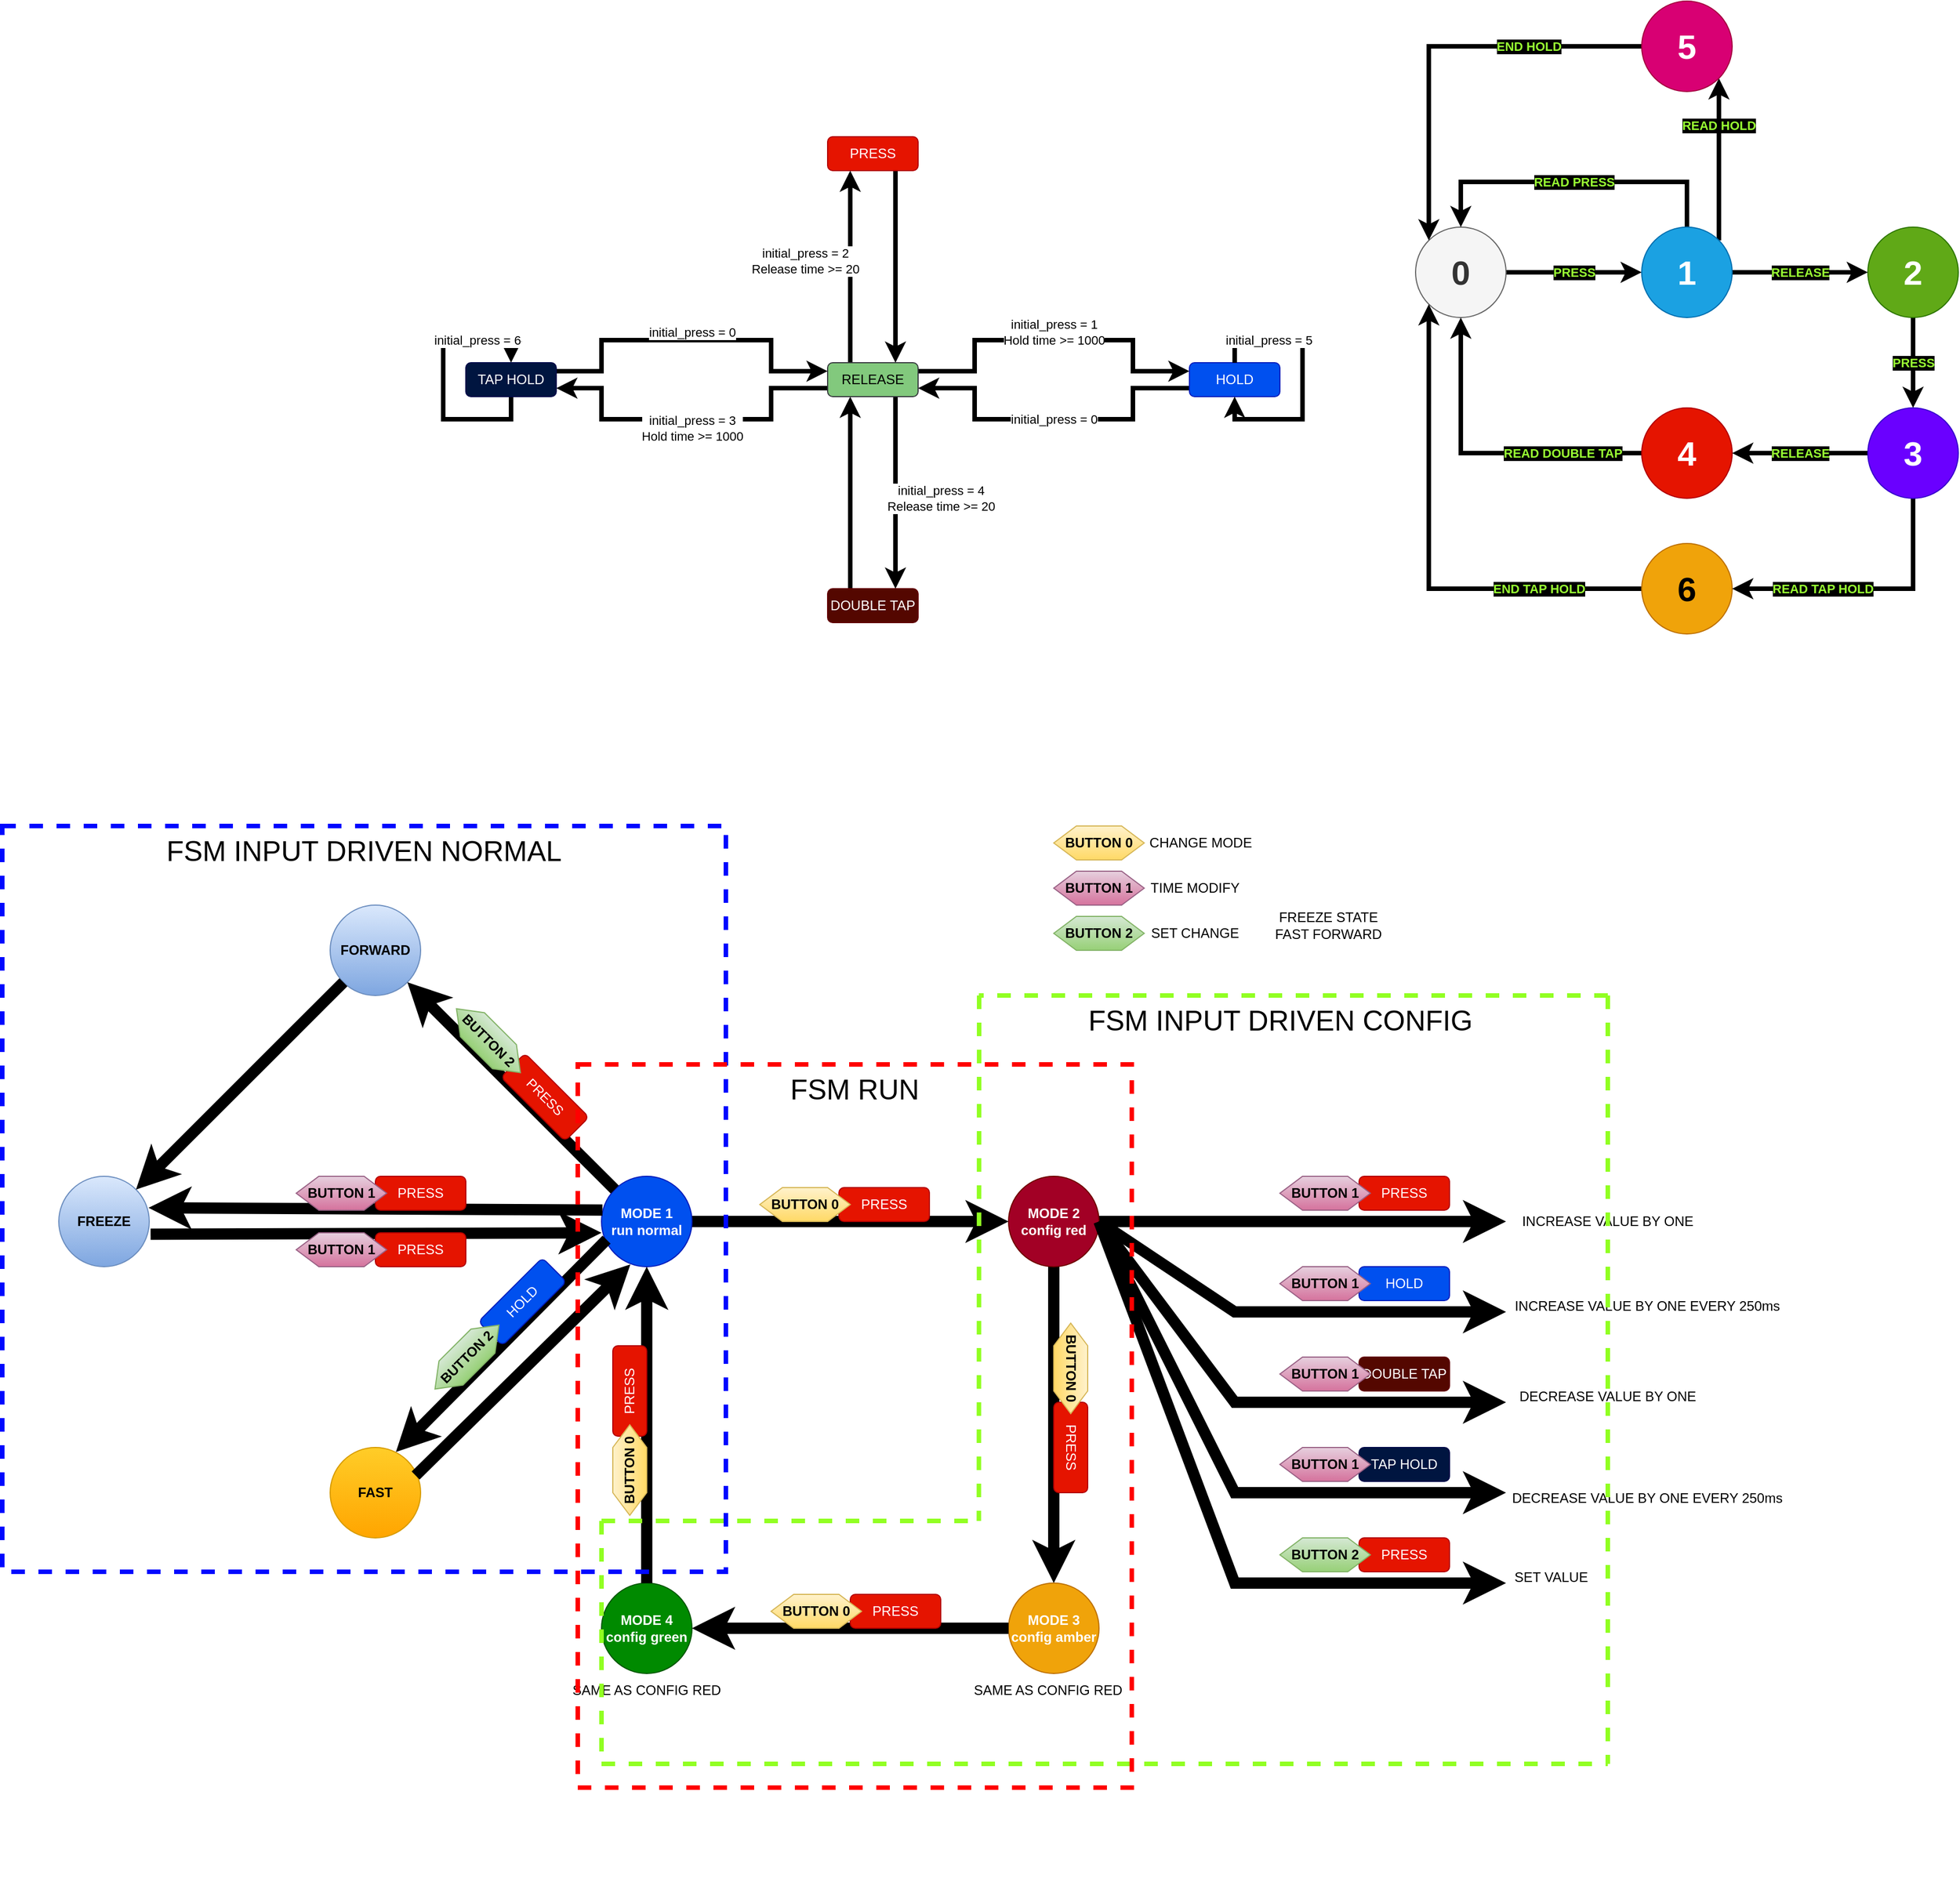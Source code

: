 <mxfile version="22.1.16" type="device">
  <diagram name="Page-1" id="m37m94A-EzTxYqfWUUvK">
    <mxGraphModel dx="2309" dy="2329" grid="0" gridSize="10" guides="1" tooltips="1" connect="1" arrows="1" fold="1" page="0" pageScale="1" pageWidth="1169" pageHeight="827" math="0" shadow="0">
      <root>
        <mxCell id="0" />
        <mxCell id="1" parent="0" />
        <mxCell id="bonLDz06ngzRZPAOUQ2i-6" style="edgeStyle=orthogonalEdgeStyle;rounded=0;orthogonalLoop=1;jettySize=auto;html=1;exitX=0.75;exitY=1;exitDx=0;exitDy=0;entryX=0.75;entryY=0;entryDx=0;entryDy=0;strokeWidth=4;movable=0;resizable=0;rotatable=0;deletable=0;editable=0;locked=1;connectable=0;" parent="1" source="vcycvhKvfrwhlNm0gL3J-2" target="vcycvhKvfrwhlNm0gL3J-10" edge="1">
          <mxGeometry relative="1" as="geometry" />
        </mxCell>
        <mxCell id="vcycvhKvfrwhlNm0gL3J-2" value="PRESS" style="rounded=1;whiteSpace=wrap;html=1;fillColor=#e51400;strokeColor=#B20000;fontColor=#ffffff;movable=0;resizable=0;rotatable=0;deletable=0;editable=0;locked=1;connectable=0;" parent="1" vertex="1">
          <mxGeometry x="559.99" y="-840" width="80" height="30" as="geometry" />
        </mxCell>
        <mxCell id="bonLDz06ngzRZPAOUQ2i-7" value="initial_press = 0" style="edgeStyle=orthogonalEdgeStyle;rounded=0;orthogonalLoop=1;jettySize=auto;html=1;exitX=0;exitY=0.75;exitDx=0;exitDy=0;entryX=1;entryY=0.75;entryDx=0;entryDy=0;strokeWidth=4;movable=0;resizable=0;rotatable=0;deletable=0;editable=0;locked=1;connectable=0;" parent="1" source="vcycvhKvfrwhlNm0gL3J-4" target="vcycvhKvfrwhlNm0gL3J-10" edge="1">
          <mxGeometry relative="1" as="geometry">
            <Array as="points">
              <mxPoint x="829.99" y="-617" />
              <mxPoint x="829.99" y="-590" />
              <mxPoint x="689.99" y="-590" />
              <mxPoint x="689.99" y="-617" />
            </Array>
          </mxGeometry>
        </mxCell>
        <mxCell id="vcycvhKvfrwhlNm0gL3J-4" value="HOLD" style="rounded=1;whiteSpace=wrap;html=1;fillColor=#0050ef;fontColor=#ffffff;strokeColor=#001DBC;movable=0;resizable=0;rotatable=0;deletable=0;editable=0;locked=1;connectable=0;" parent="1" vertex="1">
          <mxGeometry x="879.99" y="-640" width="80" height="30" as="geometry" />
        </mxCell>
        <mxCell id="bonLDz06ngzRZPAOUQ2i-10" style="edgeStyle=orthogonalEdgeStyle;rounded=0;orthogonalLoop=1;jettySize=auto;html=1;exitX=0.25;exitY=0;exitDx=0;exitDy=0;entryX=0.25;entryY=1;entryDx=0;entryDy=0;strokeWidth=4;movable=0;resizable=0;rotatable=0;deletable=0;editable=0;locked=1;connectable=0;" parent="1" source="vcycvhKvfrwhlNm0gL3J-5" target="vcycvhKvfrwhlNm0gL3J-10" edge="1">
          <mxGeometry relative="1" as="geometry" />
        </mxCell>
        <mxCell id="vcycvhKvfrwhlNm0gL3J-5" value="DOUBLE TAP" style="rounded=1;whiteSpace=wrap;html=1;fillColor=#540700;strokeColor=#610000;fontColor=#ffffff;movable=0;resizable=0;rotatable=0;deletable=0;editable=0;locked=1;connectable=0;" parent="1" vertex="1">
          <mxGeometry x="559.99" y="-440" width="80" height="30" as="geometry" />
        </mxCell>
        <mxCell id="vcycvhKvfrwhlNm0gL3J-31" style="edgeStyle=orthogonalEdgeStyle;rounded=0;orthogonalLoop=1;jettySize=auto;html=1;entryX=0;entryY=0.5;entryDx=0;entryDy=0;strokeWidth=10;movable=0;resizable=0;rotatable=0;deletable=0;editable=0;locked=1;connectable=0;" parent="1" source="vcycvhKvfrwhlNm0gL3J-6" target="vcycvhKvfrwhlNm0gL3J-7" edge="1">
          <mxGeometry relative="1" as="geometry" />
        </mxCell>
        <mxCell id="vcycvhKvfrwhlNm0gL3J-6" value="MODE 1&lt;br&gt;run normal" style="ellipse;whiteSpace=wrap;html=1;aspect=fixed;fillColor=#0050ef;fontColor=#ffffff;strokeColor=#001DBC;fontStyle=1;movable=0;resizable=0;rotatable=0;deletable=0;editable=0;locked=1;connectable=0;" parent="1" vertex="1">
          <mxGeometry x="360" y="80" width="80" height="80" as="geometry" />
        </mxCell>
        <mxCell id="vcycvhKvfrwhlNm0gL3J-32" style="edgeStyle=orthogonalEdgeStyle;rounded=0;orthogonalLoop=1;jettySize=auto;html=1;entryX=0.5;entryY=0;entryDx=0;entryDy=0;strokeWidth=10;movable=0;resizable=0;rotatable=0;deletable=0;editable=0;locked=1;connectable=0;" parent="1" source="vcycvhKvfrwhlNm0gL3J-7" target="vcycvhKvfrwhlNm0gL3J-8" edge="1">
          <mxGeometry relative="1" as="geometry" />
        </mxCell>
        <mxCell id="vcycvhKvfrwhlNm0gL3J-93" style="edgeStyle=orthogonalEdgeStyle;rounded=0;orthogonalLoop=1;jettySize=auto;html=1;strokeWidth=10;movable=0;resizable=0;rotatable=0;deletable=0;editable=0;locked=1;connectable=0;" parent="1" source="vcycvhKvfrwhlNm0gL3J-7" edge="1">
          <mxGeometry relative="1" as="geometry">
            <mxPoint x="1160" y="120" as="targetPoint" />
          </mxGeometry>
        </mxCell>
        <mxCell id="vcycvhKvfrwhlNm0gL3J-7" value="MODE 2&lt;br&gt;config red" style="ellipse;whiteSpace=wrap;html=1;aspect=fixed;fillColor=#a20025;fontColor=#ffffff;strokeColor=#6F0000;fontStyle=1;movable=0;resizable=0;rotatable=0;deletable=0;editable=0;locked=1;connectable=0;" parent="1" vertex="1">
          <mxGeometry x="720" y="80" width="80" height="80" as="geometry" />
        </mxCell>
        <mxCell id="vcycvhKvfrwhlNm0gL3J-8" value="MODE 3&lt;br&gt;config amber" style="ellipse;whiteSpace=wrap;html=1;aspect=fixed;fillColor=#f0a30a;fontColor=#FFFFFF;strokeColor=#BD7000;fontStyle=1;movable=0;resizable=0;rotatable=0;deletable=0;editable=0;locked=1;connectable=0;" parent="1" vertex="1">
          <mxGeometry x="720" y="440" width="80" height="80" as="geometry" />
        </mxCell>
        <mxCell id="vcycvhKvfrwhlNm0gL3J-9" value="MODE 4&lt;br&gt;config green" style="ellipse;whiteSpace=wrap;html=1;aspect=fixed;fillColor=#008a00;fontColor=#ffffff;strokeColor=#005700;fontStyle=1;movable=0;resizable=0;rotatable=0;deletable=0;editable=0;locked=1;connectable=0;" parent="1" vertex="1">
          <mxGeometry x="360" y="440" width="80" height="80" as="geometry" />
        </mxCell>
        <mxCell id="bonLDz06ngzRZPAOUQ2i-1" value="initial_press = 2&lt;br&gt;Release time &amp;gt;= 20" style="edgeStyle=orthogonalEdgeStyle;rounded=0;orthogonalLoop=1;jettySize=auto;html=1;entryX=0.25;entryY=1;entryDx=0;entryDy=0;exitX=0.25;exitY=0;exitDx=0;exitDy=0;strokeWidth=4;movable=0;resizable=0;rotatable=0;deletable=0;editable=0;locked=1;connectable=0;" parent="1" source="vcycvhKvfrwhlNm0gL3J-10" target="vcycvhKvfrwhlNm0gL3J-2" edge="1">
          <mxGeometry x="0.059" y="40" relative="1" as="geometry">
            <mxPoint as="offset" />
          </mxGeometry>
        </mxCell>
        <mxCell id="bonLDz06ngzRZPAOUQ2i-2" value="initial_press = 1&lt;br&gt;Hold time &amp;gt;= 1000" style="edgeStyle=orthogonalEdgeStyle;rounded=0;orthogonalLoop=1;jettySize=auto;html=1;entryX=0;entryY=0.25;entryDx=0;entryDy=0;exitX=1;exitY=0.25;exitDx=0;exitDy=0;strokeWidth=4;movable=0;resizable=0;rotatable=0;deletable=0;editable=0;locked=1;connectable=0;" parent="1" source="vcycvhKvfrwhlNm0gL3J-10" target="vcycvhKvfrwhlNm0gL3J-4" edge="1">
          <mxGeometry y="8" relative="1" as="geometry">
            <Array as="points">
              <mxPoint x="689.99" y="-633" />
              <mxPoint x="689.99" y="-660" />
              <mxPoint x="829.99" y="-660" />
              <mxPoint x="829.99" y="-633" />
            </Array>
            <mxPoint y="1" as="offset" />
          </mxGeometry>
        </mxCell>
        <mxCell id="bonLDz06ngzRZPAOUQ2i-3" value="initial_press = 4&lt;br&gt;Release time &amp;gt;= 20" style="edgeStyle=orthogonalEdgeStyle;rounded=0;orthogonalLoop=1;jettySize=auto;html=1;entryX=0.75;entryY=0;entryDx=0;entryDy=0;exitX=0.75;exitY=1;exitDx=0;exitDy=0;strokeWidth=4;movable=0;resizable=0;rotatable=0;deletable=0;editable=0;locked=1;connectable=0;" parent="1" source="vcycvhKvfrwhlNm0gL3J-10" target="vcycvhKvfrwhlNm0gL3J-5" edge="1">
          <mxGeometry x="0.059" y="40" relative="1" as="geometry">
            <mxPoint as="offset" />
          </mxGeometry>
        </mxCell>
        <mxCell id="bonLDz06ngzRZPAOUQ2i-4" value="initial_press = 3&lt;br&gt;Hold time &amp;gt;= 1000" style="edgeStyle=orthogonalEdgeStyle;rounded=0;orthogonalLoop=1;jettySize=auto;html=1;entryX=1;entryY=0.75;entryDx=0;entryDy=0;exitX=0;exitY=0.75;exitDx=0;exitDy=0;strokeWidth=4;movable=0;resizable=0;rotatable=0;deletable=0;editable=0;locked=1;connectable=0;" parent="1" source="vcycvhKvfrwhlNm0gL3J-10" target="vcycvhKvfrwhlNm0gL3J-27" edge="1">
          <mxGeometry y="8" relative="1" as="geometry">
            <mxPoint x="359.99" y="-660" as="targetPoint" />
            <Array as="points">
              <mxPoint x="509.99" y="-617" />
              <mxPoint x="509.99" y="-590" />
              <mxPoint x="359.99" y="-590" />
              <mxPoint x="359.99" y="-617" />
            </Array>
            <mxPoint as="offset" />
          </mxGeometry>
        </mxCell>
        <mxCell id="vcycvhKvfrwhlNm0gL3J-10" value="RELEASE" style="rounded=1;whiteSpace=wrap;html=1;fillColor=#82C97D;strokeColor=#36393d;movable=0;resizable=0;rotatable=0;deletable=0;editable=0;locked=1;connectable=0;" parent="1" vertex="1">
          <mxGeometry x="559.99" y="-640" width="80" height="30" as="geometry" />
        </mxCell>
        <mxCell id="bonLDz06ngzRZPAOUQ2i-11" value="initial_press = 0" style="edgeStyle=orthogonalEdgeStyle;rounded=0;orthogonalLoop=1;jettySize=auto;html=1;exitX=1;exitY=0.25;exitDx=0;exitDy=0;entryX=0;entryY=0.25;entryDx=0;entryDy=0;strokeWidth=4;movable=0;resizable=0;rotatable=0;deletable=0;editable=0;locked=1;connectable=0;" parent="1" source="vcycvhKvfrwhlNm0gL3J-27" target="vcycvhKvfrwhlNm0gL3J-10" edge="1">
          <mxGeometry y="8" relative="1" as="geometry">
            <Array as="points">
              <mxPoint x="359.99" y="-633" />
              <mxPoint x="359.99" y="-660" />
              <mxPoint x="509.99" y="-660" />
              <mxPoint x="509.99" y="-633" />
            </Array>
            <mxPoint y="1" as="offset" />
          </mxGeometry>
        </mxCell>
        <mxCell id="bonLDz06ngzRZPAOUQ2i-15" value="initial_press = 6" style="edgeStyle=orthogonalEdgeStyle;rounded=0;orthogonalLoop=1;jettySize=auto;html=1;entryX=0.5;entryY=0;entryDx=0;entryDy=0;exitX=0.5;exitY=1;exitDx=0;exitDy=0;strokeWidth=4;movable=0;resizable=0;rotatable=0;deletable=0;editable=0;locked=1;connectable=0;" parent="1" source="vcycvhKvfrwhlNm0gL3J-27" target="vcycvhKvfrwhlNm0gL3J-27" edge="1">
          <mxGeometry x="0.566" relative="1" as="geometry">
            <mxPoint x="279.99" y="-760" as="targetPoint" />
            <mxPoint x="279.99" y="-520" as="sourcePoint" />
            <Array as="points">
              <mxPoint x="279.99" y="-590" />
              <mxPoint x="219.99" y="-590" />
              <mxPoint x="219.99" y="-660" />
              <mxPoint x="279.99" y="-660" />
            </Array>
            <mxPoint as="offset" />
          </mxGeometry>
        </mxCell>
        <mxCell id="vcycvhKvfrwhlNm0gL3J-27" value="TAP HOLD" style="rounded=1;whiteSpace=wrap;html=1;fillColor=#001540;strokeColor=#000B4A;fontColor=#ffffff;movable=0;resizable=0;rotatable=0;deletable=0;editable=0;locked=1;connectable=0;" parent="1" vertex="1">
          <mxGeometry x="239.99" y="-640" width="80" height="30" as="geometry" />
        </mxCell>
        <mxCell id="vcycvhKvfrwhlNm0gL3J-33" style="edgeStyle=orthogonalEdgeStyle;rounded=0;orthogonalLoop=1;jettySize=auto;html=1;strokeWidth=10;exitX=0;exitY=0.5;exitDx=0;exitDy=0;entryX=1;entryY=0.5;entryDx=0;entryDy=0;movable=0;resizable=0;rotatable=0;deletable=0;editable=0;locked=1;connectable=0;" parent="1" source="vcycvhKvfrwhlNm0gL3J-8" target="vcycvhKvfrwhlNm0gL3J-9" edge="1">
          <mxGeometry relative="1" as="geometry">
            <mxPoint x="770" y="170" as="sourcePoint" />
            <mxPoint x="580" y="370" as="targetPoint" />
          </mxGeometry>
        </mxCell>
        <mxCell id="vcycvhKvfrwhlNm0gL3J-34" style="edgeStyle=orthogonalEdgeStyle;rounded=0;orthogonalLoop=1;jettySize=auto;html=1;entryX=0.5;entryY=1;entryDx=0;entryDy=0;strokeWidth=10;exitX=0.5;exitY=0;exitDx=0;exitDy=0;movable=0;resizable=0;rotatable=0;deletable=0;editable=0;locked=1;connectable=0;" parent="1" source="vcycvhKvfrwhlNm0gL3J-9" target="vcycvhKvfrwhlNm0gL3J-6" edge="1">
          <mxGeometry relative="1" as="geometry">
            <mxPoint x="530" y="170" as="sourcePoint" />
            <mxPoint x="530" y="450" as="targetPoint" />
          </mxGeometry>
        </mxCell>
        <mxCell id="vcycvhKvfrwhlNm0gL3J-48" value="" style="group;rotation=90;movable=0;resizable=0;rotatable=0;deletable=0;editable=0;locked=1;connectable=0;" parent="1" vertex="1" connectable="0">
          <mxGeometry x="700" y="270" width="150" height="30" as="geometry" />
        </mxCell>
        <mxCell id="vcycvhKvfrwhlNm0gL3J-49" value="PRESS" style="rounded=1;whiteSpace=wrap;html=1;fillColor=#e51400;strokeColor=#B20000;fontColor=#ffffff;rotation=90;movable=0;resizable=0;rotatable=0;deletable=0;editable=0;locked=1;connectable=0;" parent="vcycvhKvfrwhlNm0gL3J-48" vertex="1">
          <mxGeometry x="35" y="35" width="80" height="30" as="geometry" />
        </mxCell>
        <mxCell id="vcycvhKvfrwhlNm0gL3J-50" value="BUTTON 0" style="shape=hexagon;perimeter=hexagonPerimeter2;whiteSpace=wrap;html=1;fixedSize=1;fillColor=#fff2cc;strokeColor=#d6b656;gradientColor=#ffd966;fontColor=#000000;fontStyle=1;rotation=90;movable=0;resizable=0;rotatable=0;deletable=0;editable=0;locked=1;connectable=0;" parent="vcycvhKvfrwhlNm0gL3J-48" vertex="1">
          <mxGeometry x="35" y="-35" width="80" height="30" as="geometry" />
        </mxCell>
        <mxCell id="vcycvhKvfrwhlNm0gL3J-51" value="" style="group;movable=0;resizable=0;rotatable=0;deletable=0;editable=0;locked=1;connectable=0;" parent="1" vertex="1" connectable="0">
          <mxGeometry x="510" y="450" width="150" height="30" as="geometry" />
        </mxCell>
        <mxCell id="vcycvhKvfrwhlNm0gL3J-52" value="PRESS" style="rounded=1;whiteSpace=wrap;html=1;fillColor=#e51400;strokeColor=#B20000;fontColor=#ffffff;movable=0;resizable=0;rotatable=0;deletable=0;editable=0;locked=1;connectable=0;" parent="vcycvhKvfrwhlNm0gL3J-51" vertex="1">
          <mxGeometry x="70" width="80" height="30" as="geometry" />
        </mxCell>
        <mxCell id="vcycvhKvfrwhlNm0gL3J-53" value="BUTTON 0" style="shape=hexagon;perimeter=hexagonPerimeter2;whiteSpace=wrap;html=1;fixedSize=1;fillColor=#fff2cc;strokeColor=#d6b656;gradientColor=#ffd966;fontColor=#000000;fontStyle=1;movable=0;resizable=0;rotatable=0;deletable=0;editable=0;locked=1;connectable=0;" parent="vcycvhKvfrwhlNm0gL3J-51" vertex="1">
          <mxGeometry width="80" height="30" as="geometry" />
        </mxCell>
        <mxCell id="vcycvhKvfrwhlNm0gL3J-54" value="" style="group;rotation=-90;movable=0;resizable=0;rotatable=0;deletable=0;editable=0;locked=1;connectable=0;" parent="1" vertex="1" connectable="0">
          <mxGeometry x="310" y="290" width="150" height="30" as="geometry" />
        </mxCell>
        <mxCell id="vcycvhKvfrwhlNm0gL3J-55" value="PRESS" style="rounded=1;whiteSpace=wrap;html=1;fillColor=#e51400;strokeColor=#B20000;fontColor=#ffffff;rotation=-90;movable=0;resizable=0;rotatable=0;deletable=0;editable=0;locked=1;connectable=0;" parent="vcycvhKvfrwhlNm0gL3J-54" vertex="1">
          <mxGeometry x="35" y="-35" width="80" height="30" as="geometry" />
        </mxCell>
        <mxCell id="vcycvhKvfrwhlNm0gL3J-56" value="BUTTON 0" style="shape=hexagon;perimeter=hexagonPerimeter2;whiteSpace=wrap;html=1;fixedSize=1;fillColor=#fff2cc;strokeColor=#d6b656;gradientColor=#ffd966;fontColor=#000000;fontStyle=1;rotation=-90;movable=0;resizable=0;rotatable=0;deletable=0;editable=0;locked=1;connectable=0;" parent="vcycvhKvfrwhlNm0gL3J-54" vertex="1">
          <mxGeometry x="35" y="35" width="80" height="30" as="geometry" />
        </mxCell>
        <mxCell id="vcycvhKvfrwhlNm0gL3J-80" value="" style="group;movable=0;resizable=0;rotatable=0;deletable=0;editable=0;locked=1;connectable=0;" parent="1" vertex="1" connectable="0">
          <mxGeometry x="960" y="80" width="150" height="30" as="geometry" />
        </mxCell>
        <mxCell id="vcycvhKvfrwhlNm0gL3J-79" value="PRESS" style="rounded=1;whiteSpace=wrap;html=1;fillColor=#e51400;strokeColor=#B20000;fontColor=#ffffff;movable=0;resizable=0;rotatable=0;deletable=0;editable=0;locked=1;connectable=0;" parent="vcycvhKvfrwhlNm0gL3J-80" vertex="1">
          <mxGeometry x="70" width="80" height="30" as="geometry" />
        </mxCell>
        <mxCell id="vcycvhKvfrwhlNm0gL3J-75" value="BUTTON 1" style="shape=hexagon;perimeter=hexagonPerimeter2;whiteSpace=wrap;html=1;fixedSize=1;fillColor=#e6d0de;strokeColor=#996185;gradientColor=#d5739d;fontStyle=1;fontColor=#000000;movable=0;resizable=0;rotatable=0;deletable=0;editable=0;locked=1;connectable=0;" parent="vcycvhKvfrwhlNm0gL3J-80" vertex="1">
          <mxGeometry width="80" height="30" as="geometry" />
        </mxCell>
        <mxCell id="vcycvhKvfrwhlNm0gL3J-82" value="" style="group;movable=0;resizable=0;rotatable=0;deletable=0;editable=0;locked=1;connectable=0;" parent="1" vertex="1" connectable="0">
          <mxGeometry x="960" y="160" width="150" height="30" as="geometry" />
        </mxCell>
        <mxCell id="vcycvhKvfrwhlNm0gL3J-81" value="HOLD" style="rounded=1;whiteSpace=wrap;html=1;fillColor=#0050ef;fontColor=#ffffff;strokeColor=#001DBC;movable=0;resizable=0;rotatable=0;deletable=0;editable=0;locked=1;connectable=0;" parent="vcycvhKvfrwhlNm0gL3J-82" vertex="1">
          <mxGeometry x="70" width="80" height="30" as="geometry" />
        </mxCell>
        <mxCell id="vcycvhKvfrwhlNm0gL3J-76" value="BUTTON 1" style="shape=hexagon;perimeter=hexagonPerimeter2;whiteSpace=wrap;html=1;fixedSize=1;fillColor=#e6d0de;strokeColor=#996185;gradientColor=#d5739d;fontStyle=1;fontColor=#000000;movable=0;resizable=0;rotatable=0;deletable=0;editable=0;locked=1;connectable=0;" parent="vcycvhKvfrwhlNm0gL3J-82" vertex="1">
          <mxGeometry width="80" height="30" as="geometry" />
        </mxCell>
        <mxCell id="vcycvhKvfrwhlNm0gL3J-86" value="" style="group;movable=0;resizable=0;rotatable=0;deletable=0;editable=0;locked=1;connectable=0;" parent="1" vertex="1" connectable="0">
          <mxGeometry x="960" y="320" width="150" height="30" as="geometry" />
        </mxCell>
        <mxCell id="vcycvhKvfrwhlNm0gL3J-85" value="TAP HOLD" style="rounded=1;whiteSpace=wrap;html=1;fillColor=#001540;strokeColor=#000B4A;fontColor=#ffffff;movable=0;resizable=0;rotatable=0;deletable=0;editable=0;locked=1;connectable=0;" parent="vcycvhKvfrwhlNm0gL3J-86" vertex="1">
          <mxGeometry x="70" width="80" height="30" as="geometry" />
        </mxCell>
        <mxCell id="vcycvhKvfrwhlNm0gL3J-78" value="BUTTON 1" style="shape=hexagon;perimeter=hexagonPerimeter2;whiteSpace=wrap;html=1;fixedSize=1;fillColor=#e6d0de;strokeColor=#996185;gradientColor=#d5739d;fontStyle=1;fontColor=#000000;movable=0;resizable=0;rotatable=0;deletable=0;editable=0;locked=1;connectable=0;" parent="vcycvhKvfrwhlNm0gL3J-86" vertex="1">
          <mxGeometry width="80" height="30" as="geometry" />
        </mxCell>
        <mxCell id="vcycvhKvfrwhlNm0gL3J-89" value="" style="group;movable=0;resizable=0;rotatable=0;deletable=0;editable=0;locked=1;connectable=0;" parent="1" vertex="1" connectable="0">
          <mxGeometry x="960" y="400" width="150" height="30" as="geometry" />
        </mxCell>
        <mxCell id="vcycvhKvfrwhlNm0gL3J-88" value="PRESS" style="rounded=1;whiteSpace=wrap;html=1;fillColor=#e51400;strokeColor=#B20000;fontColor=#ffffff;movable=0;resizable=0;rotatable=0;deletable=0;editable=0;locked=1;connectable=0;" parent="vcycvhKvfrwhlNm0gL3J-89" vertex="1">
          <mxGeometry x="70" width="80" height="30" as="geometry" />
        </mxCell>
        <mxCell id="vcycvhKvfrwhlNm0gL3J-87" value="BUTTON 2" style="shape=hexagon;perimeter=hexagonPerimeter2;whiteSpace=wrap;html=1;fixedSize=1;fillColor=#d5e8d4;strokeColor=#82b366;gradientColor=#97d077;fontStyle=1;fontColor=#000000;movable=0;resizable=0;rotatable=0;deletable=0;editable=0;locked=1;connectable=0;" parent="vcycvhKvfrwhlNm0gL3J-89" vertex="1">
          <mxGeometry width="80" height="30" as="geometry" />
        </mxCell>
        <mxCell id="vcycvhKvfrwhlNm0gL3J-103" value="" style="endArrow=classic;html=1;rounded=0;exitX=1;exitY=0.5;exitDx=0;exitDy=0;strokeWidth=10;movable=0;resizable=0;rotatable=0;deletable=0;editable=0;locked=1;connectable=0;" parent="1" source="vcycvhKvfrwhlNm0gL3J-7" edge="1">
          <mxGeometry width="50" height="50" relative="1" as="geometry">
            <mxPoint x="840" y="240" as="sourcePoint" />
            <mxPoint x="1160" y="200" as="targetPoint" />
            <Array as="points">
              <mxPoint x="920" y="200" />
            </Array>
          </mxGeometry>
        </mxCell>
        <mxCell id="vcycvhKvfrwhlNm0gL3J-104" value="" style="endArrow=classic;html=1;rounded=0;exitX=1;exitY=0.5;exitDx=0;exitDy=0;strokeWidth=10;movable=0;resizable=0;rotatable=0;deletable=0;editable=0;locked=1;connectable=0;" parent="1" source="vcycvhKvfrwhlNm0gL3J-7" edge="1">
          <mxGeometry width="50" height="50" relative="1" as="geometry">
            <mxPoint x="800" y="200" as="sourcePoint" />
            <mxPoint x="1160" y="280" as="targetPoint" />
            <Array as="points">
              <mxPoint x="920" y="280" />
            </Array>
          </mxGeometry>
        </mxCell>
        <mxCell id="vcycvhKvfrwhlNm0gL3J-105" value="" style="endArrow=classic;html=1;rounded=0;exitX=1;exitY=0.5;exitDx=0;exitDy=0;strokeWidth=10;movable=0;resizable=0;rotatable=0;deletable=0;editable=0;locked=1;connectable=0;" parent="1" source="vcycvhKvfrwhlNm0gL3J-7" edge="1">
          <mxGeometry width="50" height="50" relative="1" as="geometry">
            <mxPoint x="800" y="200" as="sourcePoint" />
            <mxPoint x="1160" y="360" as="targetPoint" />
            <Array as="points">
              <mxPoint x="920" y="360" />
            </Array>
          </mxGeometry>
        </mxCell>
        <mxCell id="vcycvhKvfrwhlNm0gL3J-106" value="" style="endArrow=classic;html=1;rounded=0;exitX=1;exitY=0.5;exitDx=0;exitDy=0;strokeWidth=10;movable=0;resizable=0;rotatable=0;deletable=0;editable=0;locked=1;connectable=0;" parent="1" source="vcycvhKvfrwhlNm0gL3J-7" edge="1">
          <mxGeometry width="50" height="50" relative="1" as="geometry">
            <mxPoint x="800" y="200" as="sourcePoint" />
            <mxPoint x="1160" y="440" as="targetPoint" />
            <Array as="points">
              <mxPoint x="920" y="440" />
            </Array>
          </mxGeometry>
        </mxCell>
        <mxCell id="vcycvhKvfrwhlNm0gL3J-108" value="INCREASE VALUE BY ONE" style="text;html=1;strokeColor=none;fillColor=none;align=center;verticalAlign=middle;whiteSpace=wrap;rounded=0;movable=0;resizable=0;rotatable=0;deletable=0;editable=0;locked=1;connectable=0;" parent="1" vertex="1">
          <mxGeometry x="1160" y="105" width="180" height="30" as="geometry" />
        </mxCell>
        <mxCell id="vcycvhKvfrwhlNm0gL3J-109" value="INCREASE VALUE BY ONE EVERY 250ms" style="text;html=1;strokeColor=none;fillColor=none;align=center;verticalAlign=middle;whiteSpace=wrap;rounded=0;movable=0;resizable=0;rotatable=0;deletable=0;editable=0;locked=1;connectable=0;" parent="1" vertex="1">
          <mxGeometry x="1160" y="180" width="250" height="30" as="geometry" />
        </mxCell>
        <mxCell id="vcycvhKvfrwhlNm0gL3J-110" value="DECREASE VALUE BY ONE EVERY 250ms" style="text;html=1;strokeColor=none;fillColor=none;align=center;verticalAlign=middle;whiteSpace=wrap;rounded=0;movable=0;resizable=0;rotatable=0;deletable=0;editable=0;locked=1;connectable=0;" parent="1" vertex="1">
          <mxGeometry x="1160" y="350" width="250" height="30" as="geometry" />
        </mxCell>
        <mxCell id="vcycvhKvfrwhlNm0gL3J-111" value="DECREASE VALUE BY ONE" style="text;html=1;strokeColor=none;fillColor=none;align=center;verticalAlign=middle;whiteSpace=wrap;rounded=0;movable=0;resizable=0;rotatable=0;deletable=0;editable=0;locked=1;connectable=0;" parent="1" vertex="1">
          <mxGeometry x="1160" y="260" width="180" height="30" as="geometry" />
        </mxCell>
        <mxCell id="vcycvhKvfrwhlNm0gL3J-112" value="SET VALUE" style="text;html=1;strokeColor=none;fillColor=none;align=center;verticalAlign=middle;whiteSpace=wrap;rounded=0;movable=0;resizable=0;rotatable=0;deletable=0;editable=0;locked=1;connectable=0;" parent="1" vertex="1">
          <mxGeometry x="1160" y="420" width="80" height="30" as="geometry" />
        </mxCell>
        <mxCell id="vcycvhKvfrwhlNm0gL3J-115" value="SAME AS CONFIG RED" style="text;html=1;strokeColor=none;fillColor=none;align=center;verticalAlign=middle;whiteSpace=wrap;rounded=0;movable=0;resizable=0;rotatable=0;deletable=0;editable=0;locked=1;connectable=0;" parent="1" vertex="1">
          <mxGeometry x="680" y="520" width="150" height="30" as="geometry" />
        </mxCell>
        <mxCell id="vcycvhKvfrwhlNm0gL3J-117" value="SAME AS CONFIG RED" style="text;html=1;strokeColor=none;fillColor=none;align=center;verticalAlign=middle;whiteSpace=wrap;rounded=0;movable=0;resizable=0;rotatable=0;deletable=0;editable=0;locked=1;connectable=0;" parent="1" vertex="1">
          <mxGeometry x="325" y="520" width="150" height="30" as="geometry" />
        </mxCell>
        <mxCell id="bonLDz06ngzRZPAOUQ2i-9" value="initial_press = 5" style="edgeStyle=orthogonalEdgeStyle;rounded=0;orthogonalLoop=1;jettySize=auto;html=1;entryX=0.5;entryY=1;entryDx=0;entryDy=0;strokeWidth=4;movable=0;resizable=0;rotatable=0;deletable=0;editable=0;locked=1;connectable=0;" parent="1" source="vcycvhKvfrwhlNm0gL3J-4" target="vcycvhKvfrwhlNm0gL3J-4" edge="1">
          <mxGeometry x="-0.566" relative="1" as="geometry">
            <mxPoint as="offset" />
          </mxGeometry>
        </mxCell>
        <mxCell id="bonLDz06ngzRZPAOUQ2i-25" value="PRESS" style="edgeStyle=orthogonalEdgeStyle;rounded=0;orthogonalLoop=1;jettySize=auto;html=1;entryX=0;entryY=0.5;entryDx=0;entryDy=0;strokeWidth=4;fontColor=#99FF33;movable=1;resizable=1;rotatable=1;deletable=1;editable=1;locked=0;connectable=1;labelBackgroundColor=#000000;fontStyle=1;" parent="1" source="bonLDz06ngzRZPAOUQ2i-17" target="bonLDz06ngzRZPAOUQ2i-21" edge="1">
          <mxGeometry relative="1" as="geometry" />
        </mxCell>
        <mxCell id="bonLDz06ngzRZPAOUQ2i-17" value="0" style="ellipse;whiteSpace=wrap;html=1;aspect=fixed;fillColor=#f5f5f5;fontColor=#333333;strokeColor=#666666;fontSize=30;fontStyle=1;movable=1;resizable=1;rotatable=1;deletable=1;editable=1;locked=0;connectable=1;" parent="1" vertex="1">
          <mxGeometry x="1080" y="-760" width="80" height="80" as="geometry" />
        </mxCell>
        <mxCell id="bonLDz06ngzRZPAOUQ2i-27" value="PRESS" style="edgeStyle=orthogonalEdgeStyle;rounded=0;orthogonalLoop=1;jettySize=auto;html=1;entryX=0.5;entryY=0;entryDx=0;entryDy=0;strokeWidth=4;fontColor=#99FF33;movable=1;resizable=1;rotatable=1;deletable=1;editable=1;locked=0;connectable=1;labelBackgroundColor=#000000;fontStyle=1;" parent="1" source="bonLDz06ngzRZPAOUQ2i-18" target="bonLDz06ngzRZPAOUQ2i-24" edge="1">
          <mxGeometry relative="1" as="geometry" />
        </mxCell>
        <mxCell id="bonLDz06ngzRZPAOUQ2i-18" value="2" style="ellipse;whiteSpace=wrap;html=1;aspect=fixed;fillColor=#60a917;fontColor=#ffffff;strokeColor=#2D7600;fontSize=30;fontStyle=1;movable=1;resizable=1;rotatable=1;deletable=1;editable=1;locked=0;connectable=1;" parent="1" vertex="1">
          <mxGeometry x="1480" y="-760" width="80" height="80" as="geometry" />
        </mxCell>
        <mxCell id="bonLDz06ngzRZPAOUQ2i-29" value="READ DOUBLE TAP" style="edgeStyle=orthogonalEdgeStyle;rounded=0;orthogonalLoop=1;jettySize=auto;html=1;entryX=0.5;entryY=1;entryDx=0;entryDy=0;strokeWidth=4;fontColor=#99FF33;movable=1;resizable=1;rotatable=1;deletable=1;editable=1;locked=0;connectable=1;labelBackgroundColor=#000000;fontStyle=1;" parent="1" source="bonLDz06ngzRZPAOUQ2i-19" target="bonLDz06ngzRZPAOUQ2i-17" edge="1">
          <mxGeometry x="-0.5" relative="1" as="geometry">
            <mxPoint as="offset" />
          </mxGeometry>
        </mxCell>
        <mxCell id="bonLDz06ngzRZPAOUQ2i-19" value="4" style="ellipse;whiteSpace=wrap;html=1;aspect=fixed;fillColor=#e51400;fontColor=#ffffff;strokeColor=#B20000;fontSize=30;fontStyle=1;movable=1;resizable=1;rotatable=1;deletable=1;editable=1;locked=0;connectable=1;" parent="1" vertex="1">
          <mxGeometry x="1280" y="-600" width="80" height="80" as="geometry" />
        </mxCell>
        <mxCell id="bonLDz06ngzRZPAOUQ2i-34" value="END TAP HOLD" style="edgeStyle=orthogonalEdgeStyle;rounded=0;orthogonalLoop=1;jettySize=auto;html=1;entryX=0;entryY=1;entryDx=0;entryDy=0;strokeWidth=4;fontColor=#99FF33;movable=1;resizable=1;rotatable=1;deletable=1;editable=1;locked=0;connectable=1;labelBackgroundColor=#000000;fontStyle=1;" parent="1" source="bonLDz06ngzRZPAOUQ2i-20" target="bonLDz06ngzRZPAOUQ2i-17" edge="1">
          <mxGeometry x="-0.583" relative="1" as="geometry">
            <mxPoint as="offset" />
          </mxGeometry>
        </mxCell>
        <mxCell id="bonLDz06ngzRZPAOUQ2i-20" value="6" style="ellipse;whiteSpace=wrap;html=1;aspect=fixed;fillColor=#f0a30a;fontColor=#000000;strokeColor=#BD7000;fontSize=30;fontStyle=1;movable=1;resizable=1;rotatable=1;deletable=1;editable=1;locked=0;connectable=1;" parent="1" vertex="1">
          <mxGeometry x="1280" y="-480" width="80" height="80" as="geometry" />
        </mxCell>
        <mxCell id="bonLDz06ngzRZPAOUQ2i-26" value="RELEASE" style="edgeStyle=orthogonalEdgeStyle;rounded=0;orthogonalLoop=1;jettySize=auto;html=1;entryX=0;entryY=0.5;entryDx=0;entryDy=0;strokeWidth=4;fontColor=#99FF33;movable=1;resizable=1;rotatable=1;deletable=1;editable=1;locked=0;connectable=1;labelBackgroundColor=#000000;fontStyle=1;" parent="1" source="bonLDz06ngzRZPAOUQ2i-21" target="bonLDz06ngzRZPAOUQ2i-18" edge="1">
          <mxGeometry relative="1" as="geometry" />
        </mxCell>
        <mxCell id="bonLDz06ngzRZPAOUQ2i-30" value="READ PRESS" style="edgeStyle=orthogonalEdgeStyle;rounded=0;orthogonalLoop=1;jettySize=auto;html=1;entryX=0.5;entryY=0;entryDx=0;entryDy=0;exitX=0.5;exitY=0;exitDx=0;exitDy=0;strokeWidth=4;fontColor=#99FF33;movable=1;resizable=1;rotatable=1;deletable=1;editable=1;locked=0;connectable=1;labelBackgroundColor=#000000;fontStyle=1;" parent="1" source="bonLDz06ngzRZPAOUQ2i-21" target="bonLDz06ngzRZPAOUQ2i-17" edge="1">
          <mxGeometry relative="1" as="geometry">
            <Array as="points">
              <mxPoint x="1320" y="-800" />
              <mxPoint x="1120" y="-800" />
            </Array>
          </mxGeometry>
        </mxCell>
        <mxCell id="bonLDz06ngzRZPAOUQ2i-31" value="READ HOLD" style="edgeStyle=orthogonalEdgeStyle;rounded=0;orthogonalLoop=1;jettySize=auto;html=1;exitX=1;exitY=0;exitDx=0;exitDy=0;entryX=1;entryY=1;entryDx=0;entryDy=0;strokeWidth=4;fontColor=#99FF33;movable=1;resizable=1;rotatable=1;deletable=1;editable=1;locked=0;connectable=1;labelBackgroundColor=#000000;fontStyle=1;" parent="1" source="bonLDz06ngzRZPAOUQ2i-21" target="bonLDz06ngzRZPAOUQ2i-22" edge="1">
          <mxGeometry x="0.418" relative="1" as="geometry">
            <mxPoint as="offset" />
          </mxGeometry>
        </mxCell>
        <mxCell id="bonLDz06ngzRZPAOUQ2i-21" value="1" style="ellipse;whiteSpace=wrap;html=1;aspect=fixed;fillColor=#1ba1e2;fontColor=#ffffff;strokeColor=#006EAF;fontSize=30;fontStyle=1;movable=1;resizable=1;rotatable=1;deletable=1;editable=1;locked=0;connectable=1;" parent="1" vertex="1">
          <mxGeometry x="1280" y="-760" width="80" height="80" as="geometry" />
        </mxCell>
        <mxCell id="bonLDz06ngzRZPAOUQ2i-32" value="END HOLD" style="edgeStyle=orthogonalEdgeStyle;rounded=0;orthogonalLoop=1;jettySize=auto;html=1;entryX=0;entryY=0;entryDx=0;entryDy=0;strokeWidth=4;fontColor=#99FF33;movable=1;resizable=1;rotatable=1;deletable=1;editable=1;locked=0;connectable=1;fontStyle=1;labelBackgroundColor=#000000;" parent="1" source="bonLDz06ngzRZPAOUQ2i-22" target="bonLDz06ngzRZPAOUQ2i-17" edge="1">
          <mxGeometry x="-0.444" relative="1" as="geometry">
            <mxPoint as="offset" />
          </mxGeometry>
        </mxCell>
        <mxCell id="bonLDz06ngzRZPAOUQ2i-22" value="5" style="ellipse;whiteSpace=wrap;html=1;aspect=fixed;fillColor=#d80073;fontColor=#ffffff;strokeColor=#A50040;fontSize=30;fontStyle=1;movable=1;resizable=1;rotatable=1;deletable=1;editable=1;locked=0;connectable=1;" parent="1" vertex="1">
          <mxGeometry x="1280" y="-960" width="80" height="80" as="geometry" />
        </mxCell>
        <mxCell id="bonLDz06ngzRZPAOUQ2i-28" value="RELEASE" style="edgeStyle=orthogonalEdgeStyle;rounded=0;orthogonalLoop=1;jettySize=auto;html=1;entryX=1;entryY=0.5;entryDx=0;entryDy=0;strokeWidth=4;fontColor=#99FF33;movable=1;resizable=1;rotatable=1;deletable=1;editable=1;locked=0;connectable=1;labelBackgroundColor=#000000;fontStyle=1;" parent="1" source="bonLDz06ngzRZPAOUQ2i-24" target="bonLDz06ngzRZPAOUQ2i-19" edge="1">
          <mxGeometry relative="1" as="geometry" />
        </mxCell>
        <mxCell id="bonLDz06ngzRZPAOUQ2i-33" value="READ TAP HOLD" style="edgeStyle=orthogonalEdgeStyle;rounded=0;orthogonalLoop=1;jettySize=auto;html=1;entryX=1;entryY=0.5;entryDx=0;entryDy=0;exitX=0.5;exitY=1;exitDx=0;exitDy=0;strokeWidth=4;fontColor=#99FF33;movable=1;resizable=1;rotatable=1;deletable=1;editable=1;locked=0;connectable=1;labelBackgroundColor=#000000;fontStyle=1;" parent="1" source="bonLDz06ngzRZPAOUQ2i-24" target="bonLDz06ngzRZPAOUQ2i-20" edge="1">
          <mxGeometry x="0.334" relative="1" as="geometry">
            <mxPoint as="offset" />
          </mxGeometry>
        </mxCell>
        <mxCell id="bonLDz06ngzRZPAOUQ2i-24" value="3" style="ellipse;whiteSpace=wrap;html=1;aspect=fixed;fillColor=#6a00ff;fontColor=#ffffff;strokeColor=#3700CC;fontSize=30;fontStyle=1;movable=1;resizable=1;rotatable=1;deletable=1;editable=1;locked=0;connectable=1;" parent="1" vertex="1">
          <mxGeometry x="1480" y="-600" width="80" height="80" as="geometry" />
        </mxCell>
        <mxCell id="bonLDz06ngzRZPAOUQ2i-35" value="FREEZE" style="ellipse;whiteSpace=wrap;html=1;aspect=fixed;fillColor=#dae8fc;strokeColor=#6c8ebf;gradientColor=#7ea6e0;fontColor=#000000;fontStyle=1;movable=0;resizable=0;rotatable=0;deletable=0;editable=0;locked=1;connectable=0;" parent="1" vertex="1">
          <mxGeometry x="-120" y="80" width="80" height="80" as="geometry" />
        </mxCell>
        <mxCell id="bonLDz06ngzRZPAOUQ2i-36" value="FAST" style="ellipse;whiteSpace=wrap;html=1;aspect=fixed;fillColor=#ffcd28;strokeColor=#d79b00;gradientColor=#ffa500;fontColor=#030303;fontStyle=1;movable=0;resizable=0;rotatable=0;deletable=0;editable=0;locked=1;connectable=0;" parent="1" vertex="1">
          <mxGeometry x="120" y="320" width="80" height="80" as="geometry" />
        </mxCell>
        <mxCell id="bonLDz06ngzRZPAOUQ2i-37" value="FORWARD" style="ellipse;whiteSpace=wrap;html=1;aspect=fixed;fillColor=#dae8fc;strokeColor=#6c8ebf;gradientColor=#7ea6e0;fontColor=#000000;fontStyle=1;movable=0;resizable=0;rotatable=0;deletable=0;editable=0;locked=1;connectable=0;" parent="1" vertex="1">
          <mxGeometry x="120" y="-160" width="80" height="80" as="geometry" />
        </mxCell>
        <mxCell id="bonLDz06ngzRZPAOUQ2i-39" value="" style="endArrow=classic;html=1;rounded=0;entryX=1;entryY=1;entryDx=0;entryDy=0;strokeWidth=10;movable=0;resizable=0;rotatable=0;deletable=0;editable=0;locked=1;connectable=0;" parent="1" source="vcycvhKvfrwhlNm0gL3J-6" target="bonLDz06ngzRZPAOUQ2i-37" edge="1">
          <mxGeometry width="50" height="50" relative="1" as="geometry">
            <mxPoint x="330" y="130" as="sourcePoint" />
            <mxPoint x="380" y="80" as="targetPoint" />
          </mxGeometry>
        </mxCell>
        <mxCell id="bonLDz06ngzRZPAOUQ2i-40" value="" style="endArrow=classic;html=1;rounded=0;entryX=1;entryY=0;entryDx=0;entryDy=0;exitX=0;exitY=1;exitDx=0;exitDy=0;strokeWidth=10;movable=0;resizable=0;rotatable=0;deletable=0;editable=0;locked=1;connectable=0;" parent="1" source="bonLDz06ngzRZPAOUQ2i-37" target="bonLDz06ngzRZPAOUQ2i-35" edge="1">
          <mxGeometry width="50" height="50" relative="1" as="geometry">
            <mxPoint x="330" y="130" as="sourcePoint" />
            <mxPoint x="380" y="80" as="targetPoint" />
          </mxGeometry>
        </mxCell>
        <mxCell id="bonLDz06ngzRZPAOUQ2i-41" value="" style="endArrow=classic;html=1;rounded=0;exitX=0.01;exitY=0.374;exitDx=0;exitDy=0;entryX=0.992;entryY=0.349;entryDx=0;entryDy=0;strokeWidth=10;exitPerimeter=0;entryPerimeter=0;movable=0;resizable=0;rotatable=0;deletable=0;editable=0;locked=1;connectable=0;" parent="1" source="vcycvhKvfrwhlNm0gL3J-6" target="bonLDz06ngzRZPAOUQ2i-35" edge="1">
          <mxGeometry width="50" height="50" relative="1" as="geometry">
            <mxPoint x="330" y="130" as="sourcePoint" />
            <mxPoint x="380" y="80" as="targetPoint" />
          </mxGeometry>
        </mxCell>
        <mxCell id="bonLDz06ngzRZPAOUQ2i-42" value="" style="endArrow=classic;html=1;rounded=0;strokeWidth=10;exitX=0.056;exitY=0.701;exitDx=0;exitDy=0;exitPerimeter=0;entryX=0.727;entryY=0.05;entryDx=0;entryDy=0;entryPerimeter=0;movable=0;resizable=0;rotatable=0;deletable=0;editable=0;locked=1;connectable=0;" parent="1" source="vcycvhKvfrwhlNm0gL3J-6" target="bonLDz06ngzRZPAOUQ2i-36" edge="1">
          <mxGeometry width="50" height="50" relative="1" as="geometry">
            <mxPoint x="330" y="130" as="sourcePoint" />
            <mxPoint x="170" y="210" as="targetPoint" />
          </mxGeometry>
        </mxCell>
        <mxCell id="bonLDz06ngzRZPAOUQ2i-43" value="" style="endArrow=classic;html=1;rounded=0;strokeWidth=10;entryX=0.319;entryY=0.975;entryDx=0;entryDy=0;entryPerimeter=0;exitX=0.945;exitY=0.31;exitDx=0;exitDy=0;exitPerimeter=0;movable=0;resizable=0;rotatable=0;deletable=0;editable=0;locked=1;connectable=0;" parent="1" source="bonLDz06ngzRZPAOUQ2i-36" target="vcycvhKvfrwhlNm0gL3J-6" edge="1">
          <mxGeometry width="50" height="50" relative="1" as="geometry">
            <mxPoint x="258" y="278" as="sourcePoint" />
            <mxPoint x="400" y="160" as="targetPoint" />
          </mxGeometry>
        </mxCell>
        <mxCell id="bonLDz06ngzRZPAOUQ2i-44" value="" style="endArrow=classic;html=1;rounded=0;exitX=1.015;exitY=0.641;exitDx=0;exitDy=0;strokeWidth=10;exitPerimeter=0;entryX=0;entryY=0.625;entryDx=0;entryDy=0;entryPerimeter=0;movable=0;resizable=0;rotatable=0;deletable=0;editable=0;locked=1;connectable=0;" parent="1" source="bonLDz06ngzRZPAOUQ2i-35" target="vcycvhKvfrwhlNm0gL3J-6" edge="1">
          <mxGeometry width="50" height="50" relative="1" as="geometry">
            <mxPoint x="374" y="115" as="sourcePoint" />
            <mxPoint x="140" y="190" as="targetPoint" />
          </mxGeometry>
        </mxCell>
        <mxCell id="vcycvhKvfrwhlNm0gL3J-68" value="" style="group;rotation=-45;movable=0;resizable=0;rotatable=0;deletable=0;editable=0;locked=1;connectable=0;" parent="1" vertex="1" connectable="0">
          <mxGeometry x="190" y="200" width="150" height="30" as="geometry" />
        </mxCell>
        <mxCell id="vcycvhKvfrwhlNm0gL3J-67" value="HOLD" style="rounded=1;whiteSpace=wrap;html=1;fillColor=#0050ef;fontColor=#ffffff;strokeColor=#001DBC;rotation=-45;movable=0;resizable=0;rotatable=0;deletable=0;editable=0;locked=1;connectable=0;" parent="vcycvhKvfrwhlNm0gL3J-68" vertex="1">
          <mxGeometry x="60" y="-24" width="80" height="30" as="geometry" />
        </mxCell>
        <mxCell id="vcycvhKvfrwhlNm0gL3J-66" value="BUTTON 2" style="shape=hexagon;perimeter=hexagonPerimeter2;whiteSpace=wrap;html=1;fixedSize=1;fillColor=#d5e8d4;strokeColor=#82b366;gradientColor=#97d077;fontStyle=1;fontColor=#000000;rotation=-45;movable=0;resizable=0;rotatable=0;deletable=0;editable=0;locked=1;connectable=0;" parent="vcycvhKvfrwhlNm0gL3J-68" vertex="1">
          <mxGeometry x="11" y="25" width="80" height="30" as="geometry" />
        </mxCell>
        <mxCell id="vcycvhKvfrwhlNm0gL3J-64" value="" style="group;rotation=45;movable=0;resizable=0;rotatable=0;deletable=0;editable=0;locked=1;connectable=0;" parent="1" vertex="1" connectable="0">
          <mxGeometry x="210" y="-30" width="150" height="30" as="geometry" />
        </mxCell>
        <mxCell id="vcycvhKvfrwhlNm0gL3J-39" value="PRESS" style="rounded=1;whiteSpace=wrap;html=1;fillColor=#e51400;strokeColor=#B20000;fontColor=#ffffff;rotation=45;movable=0;resizable=0;rotatable=0;deletable=0;editable=0;locked=1;connectable=0;" parent="vcycvhKvfrwhlNm0gL3J-64" vertex="1">
          <mxGeometry x="60" y="25" width="80" height="30" as="geometry" />
        </mxCell>
        <mxCell id="vcycvhKvfrwhlNm0gL3J-62" value="BUTTON 2" style="shape=hexagon;perimeter=hexagonPerimeter2;whiteSpace=wrap;html=1;fixedSize=1;fillColor=#d5e8d4;strokeColor=#82b366;gradientColor=#97d077;fontStyle=1;fontColor=#000000;rotation=45;movable=0;resizable=0;rotatable=0;deletable=0;editable=0;locked=1;connectable=0;" parent="vcycvhKvfrwhlNm0gL3J-64" vertex="1">
          <mxGeometry x="10" y="-25" width="80" height="30" as="geometry" />
        </mxCell>
        <mxCell id="bonLDz06ngzRZPAOUQ2i-45" value="" style="group;movable=0;resizable=0;rotatable=0;deletable=0;editable=0;locked=1;connectable=0;" parent="1" vertex="1" connectable="0">
          <mxGeometry x="90" y="80" width="150" height="30" as="geometry" />
        </mxCell>
        <mxCell id="bonLDz06ngzRZPAOUQ2i-46" value="PRESS" style="rounded=1;whiteSpace=wrap;html=1;fillColor=#e51400;strokeColor=#B20000;fontColor=#ffffff;movable=0;resizable=0;rotatable=0;deletable=0;editable=0;locked=1;connectable=0;" parent="bonLDz06ngzRZPAOUQ2i-45" vertex="1">
          <mxGeometry x="70" width="80" height="30" as="geometry" />
        </mxCell>
        <mxCell id="bonLDz06ngzRZPAOUQ2i-47" value="BUTTON 1" style="shape=hexagon;perimeter=hexagonPerimeter2;whiteSpace=wrap;html=1;fixedSize=1;fillColor=#e6d0de;strokeColor=#996185;gradientColor=#d5739d;fontStyle=1;fontColor=#000000;movable=0;resizable=0;rotatable=0;deletable=0;editable=0;locked=1;connectable=0;" parent="bonLDz06ngzRZPAOUQ2i-45" vertex="1">
          <mxGeometry width="80" height="30" as="geometry" />
        </mxCell>
        <mxCell id="bonLDz06ngzRZPAOUQ2i-48" value="" style="group;movable=0;resizable=0;rotatable=0;deletable=0;editable=0;locked=1;connectable=0;" parent="1" vertex="1" connectable="0">
          <mxGeometry x="90" y="130" width="150" height="30" as="geometry" />
        </mxCell>
        <mxCell id="bonLDz06ngzRZPAOUQ2i-49" value="PRESS" style="rounded=1;whiteSpace=wrap;html=1;fillColor=#e51400;strokeColor=#B20000;fontColor=#ffffff;movable=0;resizable=0;rotatable=0;deletable=0;editable=0;locked=1;connectable=0;" parent="bonLDz06ngzRZPAOUQ2i-48" vertex="1">
          <mxGeometry x="70" width="80" height="30" as="geometry" />
        </mxCell>
        <mxCell id="bonLDz06ngzRZPAOUQ2i-50" value="BUTTON 1" style="shape=hexagon;perimeter=hexagonPerimeter2;whiteSpace=wrap;html=1;fixedSize=1;fillColor=#e6d0de;strokeColor=#996185;gradientColor=#d5739d;fontStyle=1;fontColor=#000000;movable=0;resizable=0;rotatable=0;deletable=0;editable=0;locked=1;connectable=0;" parent="bonLDz06ngzRZPAOUQ2i-48" vertex="1">
          <mxGeometry width="80" height="30" as="geometry" />
        </mxCell>
        <mxCell id="bonLDz06ngzRZPAOUQ2i-53" value="FSM INPUT DRIVEN NORMAL" style="rounded=0;whiteSpace=wrap;html=1;fillColor=none;dashed=1;strokeWidth=4;perimeterSpacing=0;strokeColor=#0008ff;verticalAlign=top;fontSize=25;rotation=0;movable=0;resizable=0;rotatable=0;deletable=0;editable=0;locked=1;connectable=0;" parent="1" vertex="1">
          <mxGeometry x="-170" y="-230" width="640" height="660" as="geometry" />
        </mxCell>
        <mxCell id="vcycvhKvfrwhlNm0gL3J-83" value="DOUBLE TAP" style="rounded=1;whiteSpace=wrap;html=1;fillColor=#540700;strokeColor=#610000;fontColor=#ffffff;movable=0;resizable=0;rotatable=0;deletable=0;editable=0;locked=1;connectable=0;" parent="1" vertex="1">
          <mxGeometry x="1030" y="240" width="80" height="30" as="geometry" />
        </mxCell>
        <mxCell id="vcycvhKvfrwhlNm0gL3J-77" value="BUTTON 1" style="shape=hexagon;perimeter=hexagonPerimeter2;whiteSpace=wrap;html=1;fixedSize=1;fillColor=#e6d0de;strokeColor=#996185;gradientColor=#d5739d;fontStyle=1;fontColor=#000000;movable=0;resizable=0;rotatable=0;deletable=0;editable=0;locked=1;connectable=0;" parent="1" vertex="1">
          <mxGeometry x="960" y="240" width="80" height="30" as="geometry" />
        </mxCell>
        <mxCell id="vcycvhKvfrwhlNm0gL3J-41" value="PRESS" style="rounded=1;whiteSpace=wrap;html=1;fillColor=#e51400;strokeColor=#B20000;fontColor=#ffffff;movable=0;resizable=0;rotatable=0;deletable=0;editable=0;locked=1;connectable=0;" parent="1" vertex="1">
          <mxGeometry x="570" y="90" width="80" height="30" as="geometry" />
        </mxCell>
        <mxCell id="vcycvhKvfrwhlNm0gL3J-46" value="BUTTON 0" style="shape=hexagon;perimeter=hexagonPerimeter2;whiteSpace=wrap;html=1;fixedSize=1;fillColor=#fff2cc;strokeColor=#d6b656;gradientColor=#ffd966;fontColor=#000000;fontStyle=1;movable=0;resizable=0;rotatable=0;deletable=0;editable=0;locked=1;connectable=0;" parent="1" vertex="1">
          <mxGeometry x="500" y="90" width="80" height="30" as="geometry" />
        </mxCell>
        <mxCell id="bonLDz06ngzRZPAOUQ2i-64" value="" style="group;movable=0;resizable=0;rotatable=0;deletable=0;editable=0;locked=1;connectable=0;" parent="1" vertex="1" connectable="0">
          <mxGeometry x="760" y="-230" width="190" height="110" as="geometry" />
        </mxCell>
        <mxCell id="vcycvhKvfrwhlNm0gL3J-58" value="CHANGE MODE" style="text;html=1;strokeColor=none;fillColor=none;align=center;verticalAlign=middle;whiteSpace=wrap;rounded=0;movable=0;resizable=0;rotatable=0;deletable=0;editable=0;locked=1;connectable=0;" parent="bonLDz06ngzRZPAOUQ2i-64" vertex="1">
          <mxGeometry x="70" width="120" height="30" as="geometry" />
        </mxCell>
        <mxCell id="vcycvhKvfrwhlNm0gL3J-35" value="BUTTON 0" style="shape=hexagon;perimeter=hexagonPerimeter2;whiteSpace=wrap;html=1;fixedSize=1;fillColor=#fff2cc;strokeColor=#d6b656;gradientColor=#ffd966;fontColor=#000000;fontStyle=1;movable=0;resizable=0;rotatable=0;deletable=0;editable=0;locked=1;connectable=0;" parent="bonLDz06ngzRZPAOUQ2i-64" vertex="1">
          <mxGeometry width="80" height="30" as="geometry" />
        </mxCell>
        <mxCell id="vcycvhKvfrwhlNm0gL3J-44" value="BUTTON 1" style="shape=hexagon;perimeter=hexagonPerimeter2;whiteSpace=wrap;html=1;fixedSize=1;fillColor=#e6d0de;strokeColor=#996185;gradientColor=#d5739d;fontStyle=1;fontColor=#000000;movable=0;resizable=0;rotatable=0;deletable=0;editable=0;locked=1;connectable=0;" parent="bonLDz06ngzRZPAOUQ2i-64" vertex="1">
          <mxGeometry y="40" width="80" height="30" as="geometry" />
        </mxCell>
        <mxCell id="vcycvhKvfrwhlNm0gL3J-45" value="BUTTON 2" style="shape=hexagon;perimeter=hexagonPerimeter2;whiteSpace=wrap;html=1;fixedSize=1;fillColor=#d5e8d4;strokeColor=#82b366;gradientColor=#97d077;fontStyle=1;fontColor=#000000;movable=0;resizable=0;rotatable=0;deletable=0;editable=0;locked=1;connectable=0;" parent="bonLDz06ngzRZPAOUQ2i-64" vertex="1">
          <mxGeometry y="80" width="80" height="30" as="geometry" />
        </mxCell>
        <mxCell id="vcycvhKvfrwhlNm0gL3J-59" value="TIME MODIFY" style="text;html=1;strokeColor=none;fillColor=none;align=center;verticalAlign=middle;whiteSpace=wrap;rounded=0;movable=0;resizable=0;rotatable=0;deletable=0;editable=0;locked=1;connectable=0;" parent="bonLDz06ngzRZPAOUQ2i-64" vertex="1">
          <mxGeometry x="80" y="40" width="90" height="30" as="geometry" />
        </mxCell>
        <mxCell id="vcycvhKvfrwhlNm0gL3J-60" value="SET CHANGE" style="text;html=1;strokeColor=none;fillColor=none;align=center;verticalAlign=middle;whiteSpace=wrap;rounded=0;movable=0;resizable=0;rotatable=0;deletable=0;editable=0;locked=1;connectable=0;" parent="bonLDz06ngzRZPAOUQ2i-64" vertex="1">
          <mxGeometry x="80" y="80" width="90" height="30" as="geometry" />
        </mxCell>
        <mxCell id="bonLDz06ngzRZPAOUQ2i-60" value="" style="group;movable=1;resizable=1;rotatable=1;deletable=1;editable=1;locked=0;connectable=1;" parent="1" vertex="1" connectable="0">
          <mxGeometry x="360" y="70" width="890" height="630" as="geometry" />
        </mxCell>
        <mxCell id="bonLDz06ngzRZPAOUQ2i-55" value="" style="endArrow=none;dashed=1;html=1;rounded=0;strokeWidth=4;strokeColor=#91FF22;movable=0;resizable=0;rotatable=0;deletable=0;editable=0;locked=1;connectable=0;" parent="bonLDz06ngzRZPAOUQ2i-60" edge="1">
          <mxGeometry width="50" height="50" relative="1" as="geometry">
            <mxPoint x="890" y="-150" as="sourcePoint" />
            <mxPoint x="890" y="530" as="targetPoint" />
          </mxGeometry>
        </mxCell>
        <mxCell id="bonLDz06ngzRZPAOUQ2i-56" value="" style="endArrow=none;dashed=1;html=1;rounded=0;strokeWidth=4;strokeColor=#91FF22;movable=0;resizable=0;rotatable=0;deletable=0;editable=0;locked=1;connectable=0;" parent="bonLDz06ngzRZPAOUQ2i-60" edge="1">
          <mxGeometry width="50" height="50" relative="1" as="geometry">
            <mxPoint x="334" y="-150" as="sourcePoint" />
            <mxPoint x="333.75" y="315" as="targetPoint" />
          </mxGeometry>
        </mxCell>
        <mxCell id="bonLDz06ngzRZPAOUQ2i-57" value="" style="endArrow=none;dashed=1;html=1;rounded=0;strokeWidth=4;strokeColor=#91FF22;movable=0;resizable=0;rotatable=0;deletable=0;editable=0;locked=1;connectable=0;" parent="bonLDz06ngzRZPAOUQ2i-60" edge="1">
          <mxGeometry width="50" height="50" relative="1" as="geometry">
            <mxPoint y="315" as="sourcePoint" />
            <mxPoint y="530" as="targetPoint" />
          </mxGeometry>
        </mxCell>
        <mxCell id="bonLDz06ngzRZPAOUQ2i-58" value="" style="endArrow=none;dashed=1;html=1;rounded=0;strokeWidth=4;strokeColor=#91FF22;movable=0;resizable=0;rotatable=0;deletable=0;editable=0;locked=1;connectable=0;" parent="bonLDz06ngzRZPAOUQ2i-60" edge="1">
          <mxGeometry width="50" height="50" relative="1" as="geometry">
            <mxPoint y="530" as="sourcePoint" />
            <mxPoint x="890" y="530" as="targetPoint" />
          </mxGeometry>
        </mxCell>
        <mxCell id="bonLDz06ngzRZPAOUQ2i-59" value="" style="endArrow=none;dashed=1;html=1;rounded=0;strokeWidth=4;strokeColor=#91FF22;movable=0;resizable=0;rotatable=0;deletable=0;editable=0;locked=1;connectable=0;" parent="bonLDz06ngzRZPAOUQ2i-60" edge="1">
          <mxGeometry width="50" height="50" relative="1" as="geometry">
            <mxPoint y="315" as="sourcePoint" />
            <mxPoint x="333.75" y="315" as="targetPoint" />
          </mxGeometry>
        </mxCell>
        <mxCell id="bonLDz06ngzRZPAOUQ2i-66" value="FSM RUN" style="rounded=0;whiteSpace=wrap;html=1;fillColor=none;dashed=1;strokeWidth=4;perimeterSpacing=0;strokeColor=#ff0000;verticalAlign=top;fontSize=25;movable=0;resizable=0;rotatable=0;deletable=0;editable=0;locked=1;connectable=0;" parent="bonLDz06ngzRZPAOUQ2i-60" vertex="1">
          <mxGeometry x="-21" y="-89" width="490" height="640" as="geometry" />
        </mxCell>
        <mxCell id="bonLDz06ngzRZPAOUQ2i-54" value="FSM INPUT DRIVEN CONFIG" style="endArrow=none;dashed=1;html=1;rounded=0;strokeWidth=4;strokeColor=#91FF22;verticalAlign=top;align=center;fontSize=25;movable=0;resizable=0;rotatable=0;deletable=0;editable=0;locked=1;connectable=0;" parent="1" edge="1">
          <mxGeometry x="0.043" width="50" height="50" relative="1" as="geometry">
            <mxPoint x="1250" y="-80" as="sourcePoint" />
            <mxPoint x="693.75" y="-80" as="targetPoint" />
            <mxPoint as="offset" />
          </mxGeometry>
        </mxCell>
        <mxCell id="vcycvhKvfrwhlNm0gL3J-61" value="FREEZE STATE&lt;br&gt;FAST FORWARD" style="text;html=1;strokeColor=none;fillColor=none;align=center;verticalAlign=middle;whiteSpace=wrap;rounded=0;movable=0;resizable=0;rotatable=0;deletable=0;editable=0;locked=1;connectable=0;" parent="1" vertex="1">
          <mxGeometry x="928" y="-157" width="150" height="30" as="geometry" />
        </mxCell>
      </root>
    </mxGraphModel>
  </diagram>
</mxfile>
